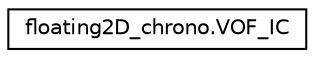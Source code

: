 digraph "Graphical Class Hierarchy"
{
 // LATEX_PDF_SIZE
  edge [fontname="Helvetica",fontsize="10",labelfontname="Helvetica",labelfontsize="10"];
  node [fontname="Helvetica",fontsize="10",shape=record];
  rankdir="LR";
  Node0 [label="floating2D_chrono.VOF_IC",height=0.2,width=0.4,color="black", fillcolor="white", style="filled",URL="$classfloating2D__chrono_1_1VOF__IC.html",tooltip=" "];
}
